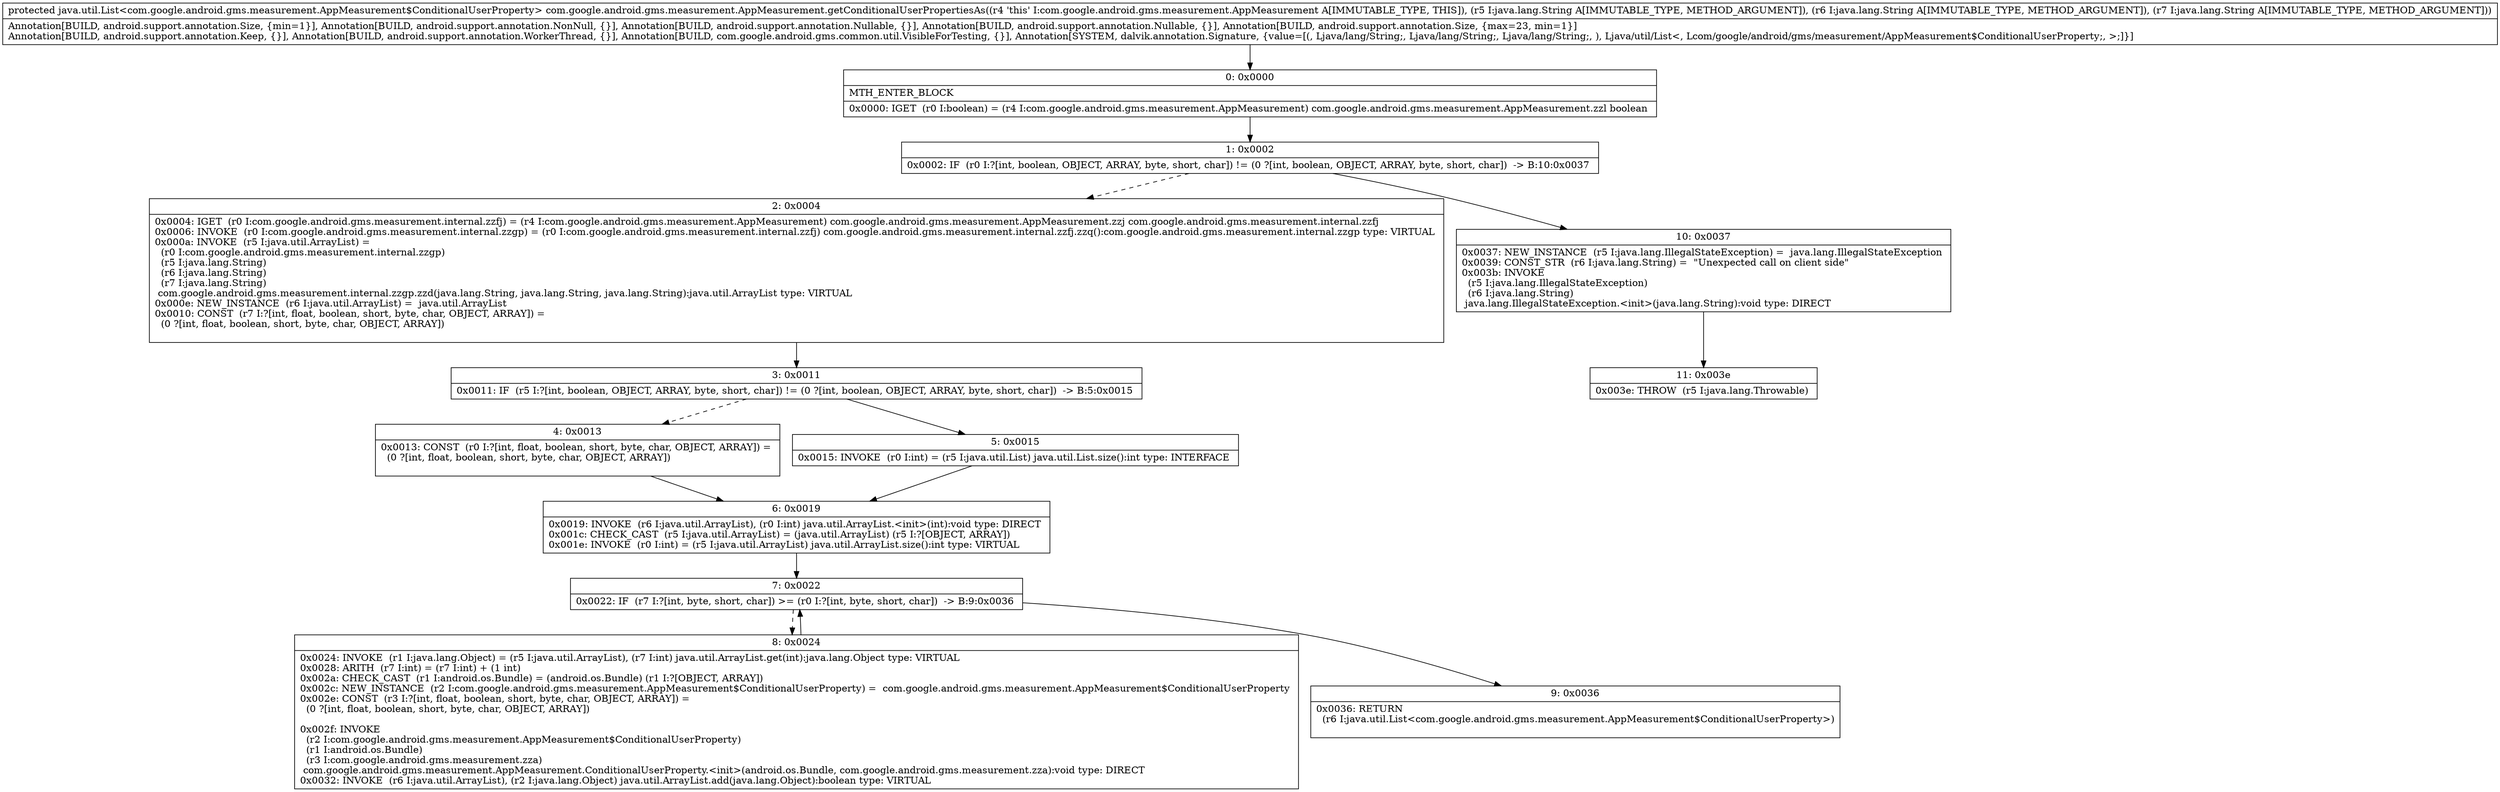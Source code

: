 digraph "CFG forcom.google.android.gms.measurement.AppMeasurement.getConditionalUserPropertiesAs(Ljava\/lang\/String;Ljava\/lang\/String;Ljava\/lang\/String;)Ljava\/util\/List;" {
Node_0 [shape=record,label="{0\:\ 0x0000|MTH_ENTER_BLOCK\l|0x0000: IGET  (r0 I:boolean) = (r4 I:com.google.android.gms.measurement.AppMeasurement) com.google.android.gms.measurement.AppMeasurement.zzl boolean \l}"];
Node_1 [shape=record,label="{1\:\ 0x0002|0x0002: IF  (r0 I:?[int, boolean, OBJECT, ARRAY, byte, short, char]) != (0 ?[int, boolean, OBJECT, ARRAY, byte, short, char])  \-\> B:10:0x0037 \l}"];
Node_2 [shape=record,label="{2\:\ 0x0004|0x0004: IGET  (r0 I:com.google.android.gms.measurement.internal.zzfj) = (r4 I:com.google.android.gms.measurement.AppMeasurement) com.google.android.gms.measurement.AppMeasurement.zzj com.google.android.gms.measurement.internal.zzfj \l0x0006: INVOKE  (r0 I:com.google.android.gms.measurement.internal.zzgp) = (r0 I:com.google.android.gms.measurement.internal.zzfj) com.google.android.gms.measurement.internal.zzfj.zzq():com.google.android.gms.measurement.internal.zzgp type: VIRTUAL \l0x000a: INVOKE  (r5 I:java.util.ArrayList) = \l  (r0 I:com.google.android.gms.measurement.internal.zzgp)\l  (r5 I:java.lang.String)\l  (r6 I:java.lang.String)\l  (r7 I:java.lang.String)\l com.google.android.gms.measurement.internal.zzgp.zzd(java.lang.String, java.lang.String, java.lang.String):java.util.ArrayList type: VIRTUAL \l0x000e: NEW_INSTANCE  (r6 I:java.util.ArrayList) =  java.util.ArrayList \l0x0010: CONST  (r7 I:?[int, float, boolean, short, byte, char, OBJECT, ARRAY]) = \l  (0 ?[int, float, boolean, short, byte, char, OBJECT, ARRAY])\l \l}"];
Node_3 [shape=record,label="{3\:\ 0x0011|0x0011: IF  (r5 I:?[int, boolean, OBJECT, ARRAY, byte, short, char]) != (0 ?[int, boolean, OBJECT, ARRAY, byte, short, char])  \-\> B:5:0x0015 \l}"];
Node_4 [shape=record,label="{4\:\ 0x0013|0x0013: CONST  (r0 I:?[int, float, boolean, short, byte, char, OBJECT, ARRAY]) = \l  (0 ?[int, float, boolean, short, byte, char, OBJECT, ARRAY])\l \l}"];
Node_5 [shape=record,label="{5\:\ 0x0015|0x0015: INVOKE  (r0 I:int) = (r5 I:java.util.List) java.util.List.size():int type: INTERFACE \l}"];
Node_6 [shape=record,label="{6\:\ 0x0019|0x0019: INVOKE  (r6 I:java.util.ArrayList), (r0 I:int) java.util.ArrayList.\<init\>(int):void type: DIRECT \l0x001c: CHECK_CAST  (r5 I:java.util.ArrayList) = (java.util.ArrayList) (r5 I:?[OBJECT, ARRAY]) \l0x001e: INVOKE  (r0 I:int) = (r5 I:java.util.ArrayList) java.util.ArrayList.size():int type: VIRTUAL \l}"];
Node_7 [shape=record,label="{7\:\ 0x0022|0x0022: IF  (r7 I:?[int, byte, short, char]) \>= (r0 I:?[int, byte, short, char])  \-\> B:9:0x0036 \l}"];
Node_8 [shape=record,label="{8\:\ 0x0024|0x0024: INVOKE  (r1 I:java.lang.Object) = (r5 I:java.util.ArrayList), (r7 I:int) java.util.ArrayList.get(int):java.lang.Object type: VIRTUAL \l0x0028: ARITH  (r7 I:int) = (r7 I:int) + (1 int) \l0x002a: CHECK_CAST  (r1 I:android.os.Bundle) = (android.os.Bundle) (r1 I:?[OBJECT, ARRAY]) \l0x002c: NEW_INSTANCE  (r2 I:com.google.android.gms.measurement.AppMeasurement$ConditionalUserProperty) =  com.google.android.gms.measurement.AppMeasurement$ConditionalUserProperty \l0x002e: CONST  (r3 I:?[int, float, boolean, short, byte, char, OBJECT, ARRAY]) = \l  (0 ?[int, float, boolean, short, byte, char, OBJECT, ARRAY])\l \l0x002f: INVOKE  \l  (r2 I:com.google.android.gms.measurement.AppMeasurement$ConditionalUserProperty)\l  (r1 I:android.os.Bundle)\l  (r3 I:com.google.android.gms.measurement.zza)\l com.google.android.gms.measurement.AppMeasurement.ConditionalUserProperty.\<init\>(android.os.Bundle, com.google.android.gms.measurement.zza):void type: DIRECT \l0x0032: INVOKE  (r6 I:java.util.ArrayList), (r2 I:java.lang.Object) java.util.ArrayList.add(java.lang.Object):boolean type: VIRTUAL \l}"];
Node_9 [shape=record,label="{9\:\ 0x0036|0x0036: RETURN  \l  (r6 I:java.util.List\<com.google.android.gms.measurement.AppMeasurement$ConditionalUserProperty\>)\l \l}"];
Node_10 [shape=record,label="{10\:\ 0x0037|0x0037: NEW_INSTANCE  (r5 I:java.lang.IllegalStateException) =  java.lang.IllegalStateException \l0x0039: CONST_STR  (r6 I:java.lang.String) =  \"Unexpected call on client side\" \l0x003b: INVOKE  \l  (r5 I:java.lang.IllegalStateException)\l  (r6 I:java.lang.String)\l java.lang.IllegalStateException.\<init\>(java.lang.String):void type: DIRECT \l}"];
Node_11 [shape=record,label="{11\:\ 0x003e|0x003e: THROW  (r5 I:java.lang.Throwable) \l}"];
MethodNode[shape=record,label="{protected java.util.List\<com.google.android.gms.measurement.AppMeasurement$ConditionalUserProperty\> com.google.android.gms.measurement.AppMeasurement.getConditionalUserPropertiesAs((r4 'this' I:com.google.android.gms.measurement.AppMeasurement A[IMMUTABLE_TYPE, THIS]), (r5 I:java.lang.String A[IMMUTABLE_TYPE, METHOD_ARGUMENT]), (r6 I:java.lang.String A[IMMUTABLE_TYPE, METHOD_ARGUMENT]), (r7 I:java.lang.String A[IMMUTABLE_TYPE, METHOD_ARGUMENT]))  | Annotation[BUILD, android.support.annotation.Size, \{min=1\}], Annotation[BUILD, android.support.annotation.NonNull, \{\}], Annotation[BUILD, android.support.annotation.Nullable, \{\}], Annotation[BUILD, android.support.annotation.Nullable, \{\}], Annotation[BUILD, android.support.annotation.Size, \{max=23, min=1\}]\lAnnotation[BUILD, android.support.annotation.Keep, \{\}], Annotation[BUILD, android.support.annotation.WorkerThread, \{\}], Annotation[BUILD, com.google.android.gms.common.util.VisibleForTesting, \{\}], Annotation[SYSTEM, dalvik.annotation.Signature, \{value=[(, Ljava\/lang\/String;, Ljava\/lang\/String;, Ljava\/lang\/String;, ), Ljava\/util\/List\<, Lcom\/google\/android\/gms\/measurement\/AppMeasurement$ConditionalUserProperty;, \>;]\}]\l}"];
MethodNode -> Node_0;
Node_0 -> Node_1;
Node_1 -> Node_2[style=dashed];
Node_1 -> Node_10;
Node_2 -> Node_3;
Node_3 -> Node_4[style=dashed];
Node_3 -> Node_5;
Node_4 -> Node_6;
Node_5 -> Node_6;
Node_6 -> Node_7;
Node_7 -> Node_8[style=dashed];
Node_7 -> Node_9;
Node_8 -> Node_7;
Node_10 -> Node_11;
}


